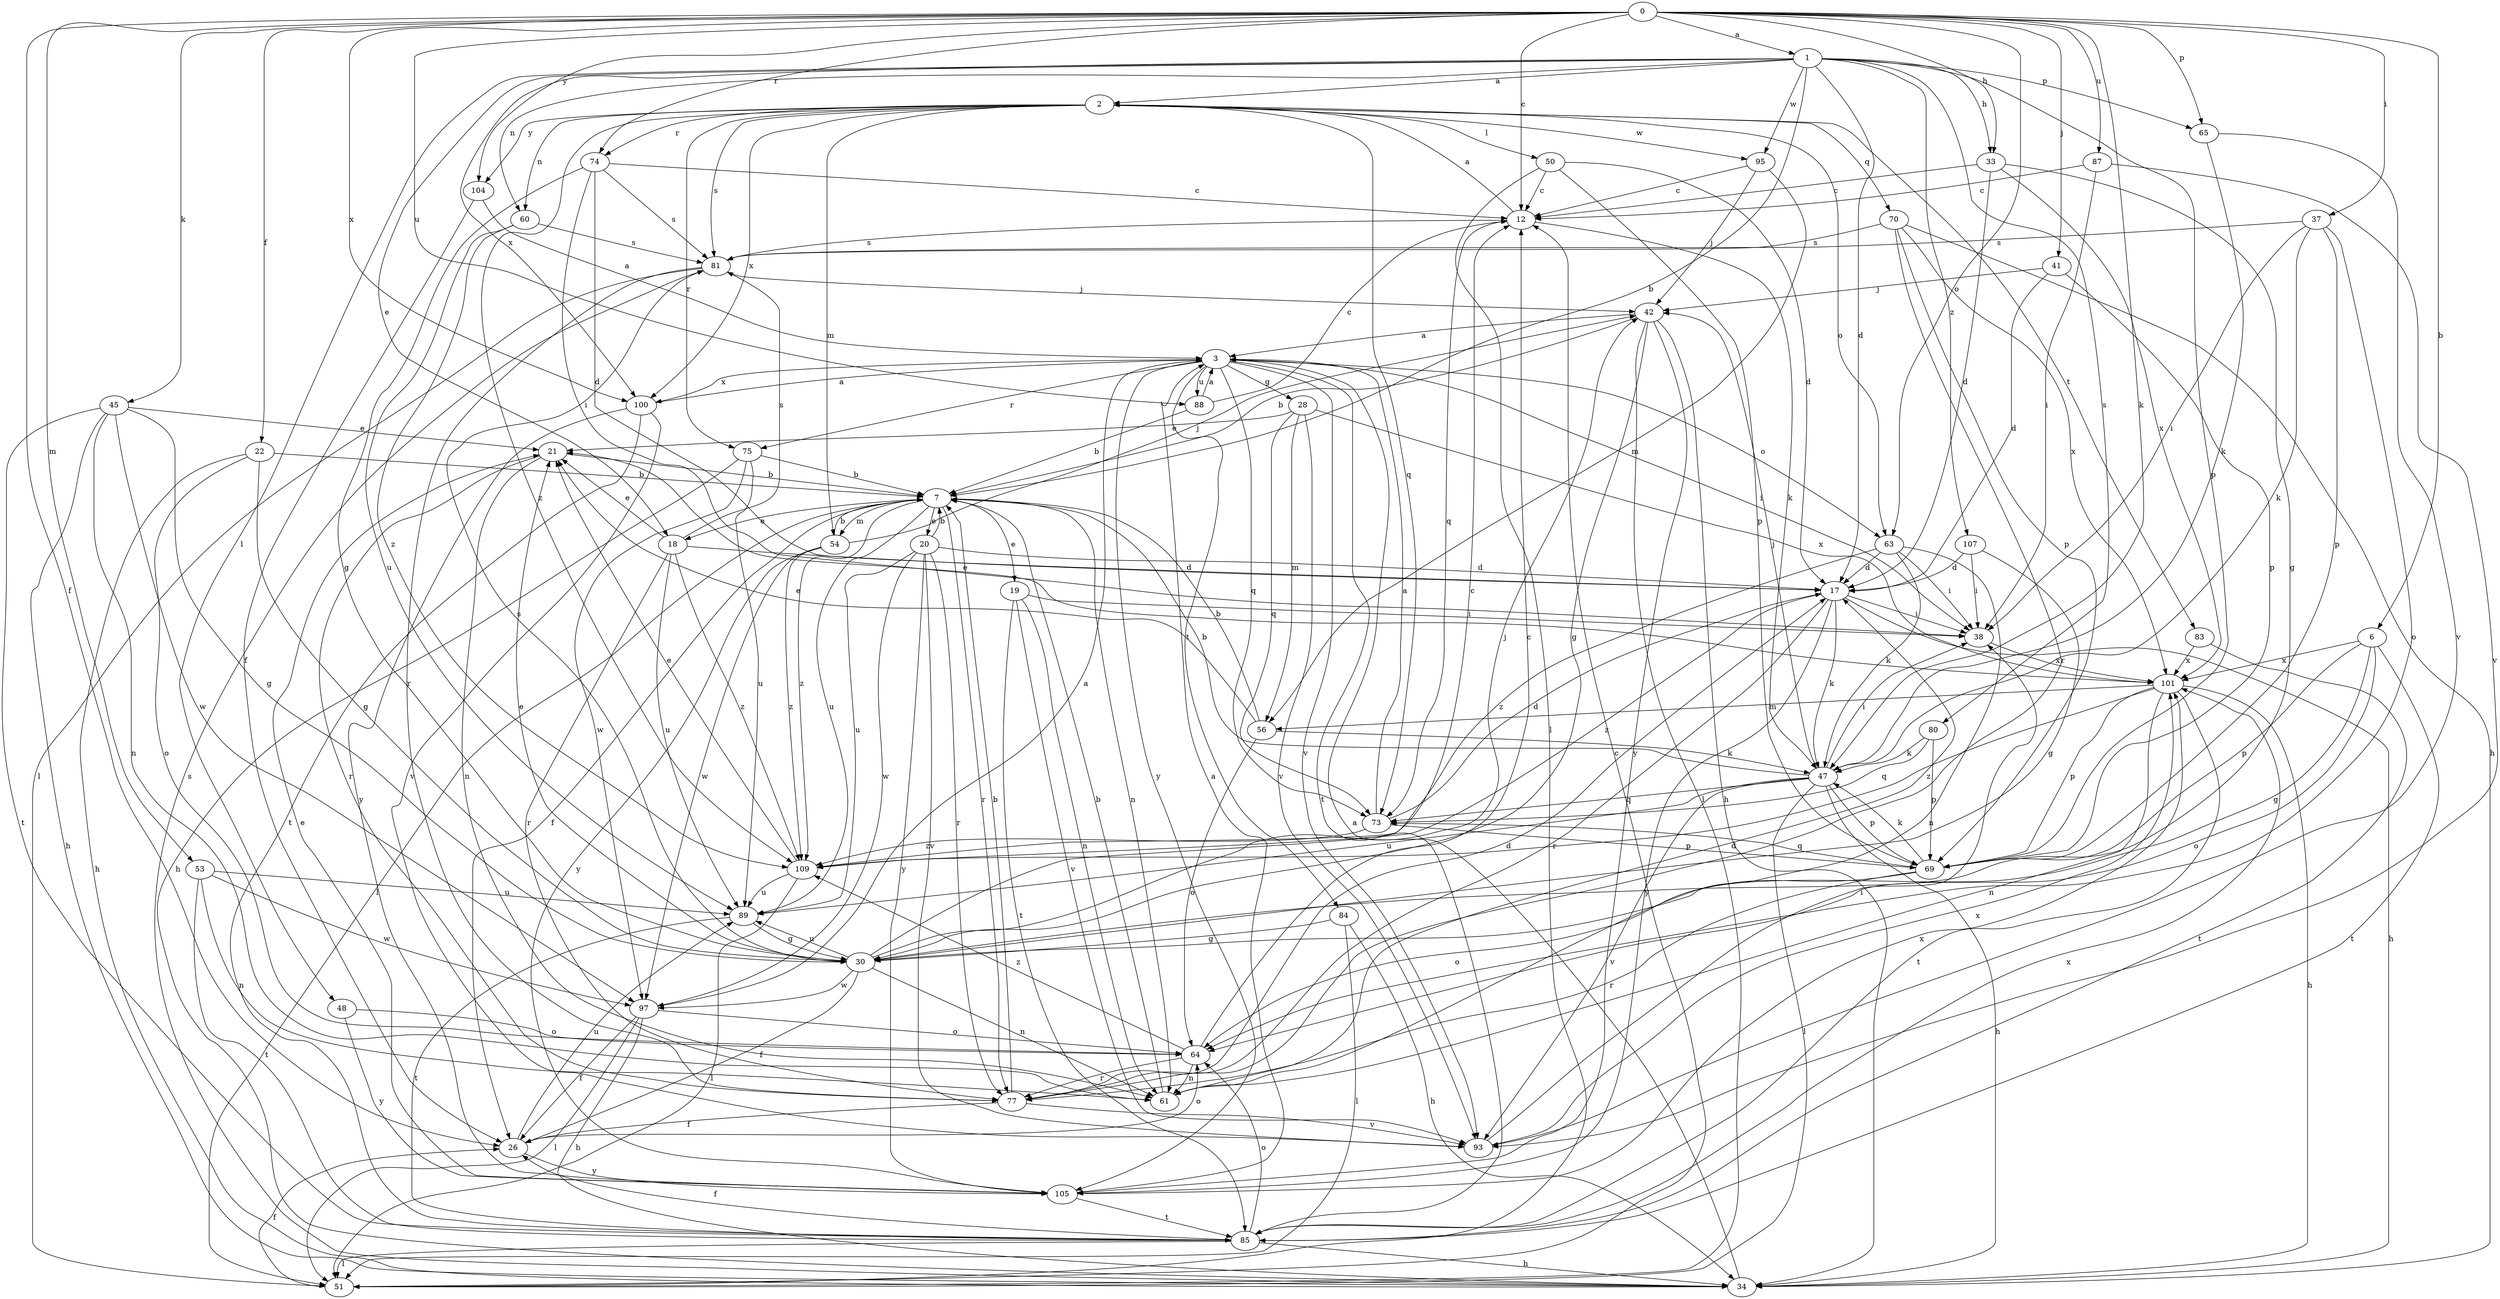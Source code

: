 strict digraph  {
0;
1;
2;
3;
6;
7;
12;
17;
18;
19;
20;
21;
22;
26;
28;
30;
33;
34;
37;
38;
41;
42;
45;
47;
48;
50;
51;
53;
54;
56;
60;
61;
63;
64;
65;
69;
70;
73;
74;
75;
77;
80;
81;
83;
84;
85;
87;
88;
89;
93;
95;
97;
100;
101;
104;
105;
107;
109;
0 -> 1  [label=a];
0 -> 6  [label=b];
0 -> 12  [label=c];
0 -> 22  [label=f];
0 -> 26  [label=f];
0 -> 33  [label=h];
0 -> 37  [label=i];
0 -> 41  [label=j];
0 -> 45  [label=k];
0 -> 47  [label=k];
0 -> 53  [label=m];
0 -> 63  [label=o];
0 -> 65  [label=p];
0 -> 74  [label=r];
0 -> 87  [label=u];
0 -> 88  [label=u];
0 -> 100  [label=x];
0 -> 104  [label=y];
1 -> 2  [label=a];
1 -> 7  [label=b];
1 -> 17  [label=d];
1 -> 18  [label=e];
1 -> 33  [label=h];
1 -> 48  [label=l];
1 -> 60  [label=n];
1 -> 65  [label=p];
1 -> 69  [label=p];
1 -> 80  [label=s];
1 -> 95  [label=w];
1 -> 100  [label=x];
1 -> 107  [label=z];
2 -> 50  [label=l];
2 -> 54  [label=m];
2 -> 60  [label=n];
2 -> 63  [label=o];
2 -> 70  [label=q];
2 -> 73  [label=q];
2 -> 74  [label=r];
2 -> 75  [label=r];
2 -> 81  [label=s];
2 -> 83  [label=t];
2 -> 95  [label=w];
2 -> 100  [label=x];
2 -> 104  [label=y];
2 -> 109  [label=z];
3 -> 28  [label=g];
3 -> 38  [label=i];
3 -> 63  [label=o];
3 -> 73  [label=q];
3 -> 75  [label=r];
3 -> 84  [label=t];
3 -> 85  [label=t];
3 -> 88  [label=u];
3 -> 93  [label=v];
3 -> 100  [label=x];
3 -> 105  [label=y];
6 -> 30  [label=g];
6 -> 64  [label=o];
6 -> 69  [label=p];
6 -> 85  [label=t];
6 -> 101  [label=x];
7 -> 18  [label=e];
7 -> 19  [label=e];
7 -> 20  [label=e];
7 -> 26  [label=f];
7 -> 51  [label=l];
7 -> 54  [label=m];
7 -> 61  [label=n];
7 -> 77  [label=r];
7 -> 89  [label=u];
7 -> 109  [label=z];
12 -> 2  [label=a];
12 -> 47  [label=k];
12 -> 73  [label=q];
12 -> 81  [label=s];
17 -> 34  [label=h];
17 -> 38  [label=i];
17 -> 47  [label=k];
17 -> 77  [label=r];
17 -> 105  [label=y];
17 -> 109  [label=z];
18 -> 17  [label=d];
18 -> 21  [label=e];
18 -> 77  [label=r];
18 -> 81  [label=s];
18 -> 89  [label=u];
18 -> 109  [label=z];
19 -> 38  [label=i];
19 -> 61  [label=n];
19 -> 85  [label=t];
19 -> 93  [label=v];
20 -> 7  [label=b];
20 -> 17  [label=d];
20 -> 77  [label=r];
20 -> 89  [label=u];
20 -> 93  [label=v];
20 -> 97  [label=w];
20 -> 105  [label=y];
21 -> 7  [label=b];
21 -> 61  [label=n];
21 -> 77  [label=r];
22 -> 7  [label=b];
22 -> 30  [label=g];
22 -> 34  [label=h];
22 -> 64  [label=o];
26 -> 64  [label=o];
26 -> 89  [label=u];
26 -> 105  [label=y];
28 -> 21  [label=e];
28 -> 56  [label=m];
28 -> 73  [label=q];
28 -> 93  [label=v];
28 -> 101  [label=x];
30 -> 12  [label=c];
30 -> 21  [label=e];
30 -> 26  [label=f];
30 -> 42  [label=j];
30 -> 61  [label=n];
30 -> 81  [label=s];
30 -> 89  [label=u];
30 -> 97  [label=w];
33 -> 12  [label=c];
33 -> 17  [label=d];
33 -> 30  [label=g];
33 -> 101  [label=x];
34 -> 3  [label=a];
34 -> 81  [label=s];
37 -> 38  [label=i];
37 -> 47  [label=k];
37 -> 64  [label=o];
37 -> 69  [label=p];
37 -> 81  [label=s];
38 -> 101  [label=x];
41 -> 17  [label=d];
41 -> 42  [label=j];
41 -> 69  [label=p];
42 -> 3  [label=a];
42 -> 7  [label=b];
42 -> 30  [label=g];
42 -> 34  [label=h];
42 -> 51  [label=l];
42 -> 105  [label=y];
45 -> 21  [label=e];
45 -> 30  [label=g];
45 -> 34  [label=h];
45 -> 61  [label=n];
45 -> 85  [label=t];
45 -> 97  [label=w];
47 -> 7  [label=b];
47 -> 34  [label=h];
47 -> 38  [label=i];
47 -> 42  [label=j];
47 -> 51  [label=l];
47 -> 69  [label=p];
47 -> 73  [label=q];
47 -> 89  [label=u];
47 -> 93  [label=v];
48 -> 64  [label=o];
48 -> 105  [label=y];
50 -> 12  [label=c];
50 -> 17  [label=d];
50 -> 51  [label=l];
50 -> 69  [label=p];
51 -> 12  [label=c];
51 -> 26  [label=f];
53 -> 61  [label=n];
53 -> 85  [label=t];
53 -> 89  [label=u];
53 -> 97  [label=w];
54 -> 7  [label=b];
54 -> 42  [label=j];
54 -> 97  [label=w];
54 -> 105  [label=y];
54 -> 109  [label=z];
56 -> 7  [label=b];
56 -> 21  [label=e];
56 -> 47  [label=k];
56 -> 64  [label=o];
60 -> 81  [label=s];
60 -> 89  [label=u];
60 -> 109  [label=z];
61 -> 7  [label=b];
61 -> 17  [label=d];
63 -> 17  [label=d];
63 -> 38  [label=i];
63 -> 47  [label=k];
63 -> 61  [label=n];
63 -> 109  [label=z];
64 -> 12  [label=c];
64 -> 61  [label=n];
64 -> 77  [label=r];
64 -> 109  [label=z];
65 -> 47  [label=k];
65 -> 93  [label=v];
69 -> 47  [label=k];
69 -> 64  [label=o];
69 -> 73  [label=q];
69 -> 77  [label=r];
70 -> 34  [label=h];
70 -> 69  [label=p];
70 -> 77  [label=r];
70 -> 81  [label=s];
70 -> 101  [label=x];
73 -> 3  [label=a];
73 -> 17  [label=d];
73 -> 69  [label=p];
73 -> 109  [label=z];
74 -> 12  [label=c];
74 -> 17  [label=d];
74 -> 30  [label=g];
74 -> 38  [label=i];
74 -> 81  [label=s];
75 -> 7  [label=b];
75 -> 34  [label=h];
75 -> 89  [label=u];
75 -> 97  [label=w];
77 -> 7  [label=b];
77 -> 17  [label=d];
77 -> 26  [label=f];
77 -> 93  [label=v];
80 -> 47  [label=k];
80 -> 69  [label=p];
80 -> 73  [label=q];
81 -> 42  [label=j];
81 -> 51  [label=l];
81 -> 77  [label=r];
83 -> 85  [label=t];
83 -> 101  [label=x];
84 -> 30  [label=g];
84 -> 34  [label=h];
84 -> 51  [label=l];
85 -> 26  [label=f];
85 -> 34  [label=h];
85 -> 51  [label=l];
85 -> 64  [label=o];
85 -> 101  [label=x];
87 -> 12  [label=c];
87 -> 38  [label=i];
87 -> 93  [label=v];
88 -> 3  [label=a];
88 -> 7  [label=b];
88 -> 12  [label=c];
89 -> 30  [label=g];
89 -> 85  [label=t];
93 -> 38  [label=i];
93 -> 101  [label=x];
95 -> 12  [label=c];
95 -> 42  [label=j];
95 -> 56  [label=m];
97 -> 3  [label=a];
97 -> 26  [label=f];
97 -> 34  [label=h];
97 -> 51  [label=l];
97 -> 64  [label=o];
100 -> 3  [label=a];
100 -> 85  [label=t];
100 -> 93  [label=v];
100 -> 105  [label=y];
101 -> 21  [label=e];
101 -> 34  [label=h];
101 -> 56  [label=m];
101 -> 61  [label=n];
101 -> 69  [label=p];
101 -> 85  [label=t];
101 -> 109  [label=z];
104 -> 3  [label=a];
104 -> 26  [label=f];
105 -> 3  [label=a];
105 -> 21  [label=e];
105 -> 85  [label=t];
105 -> 101  [label=x];
107 -> 17  [label=d];
107 -> 30  [label=g];
107 -> 38  [label=i];
109 -> 21  [label=e];
109 -> 51  [label=l];
109 -> 89  [label=u];
}
